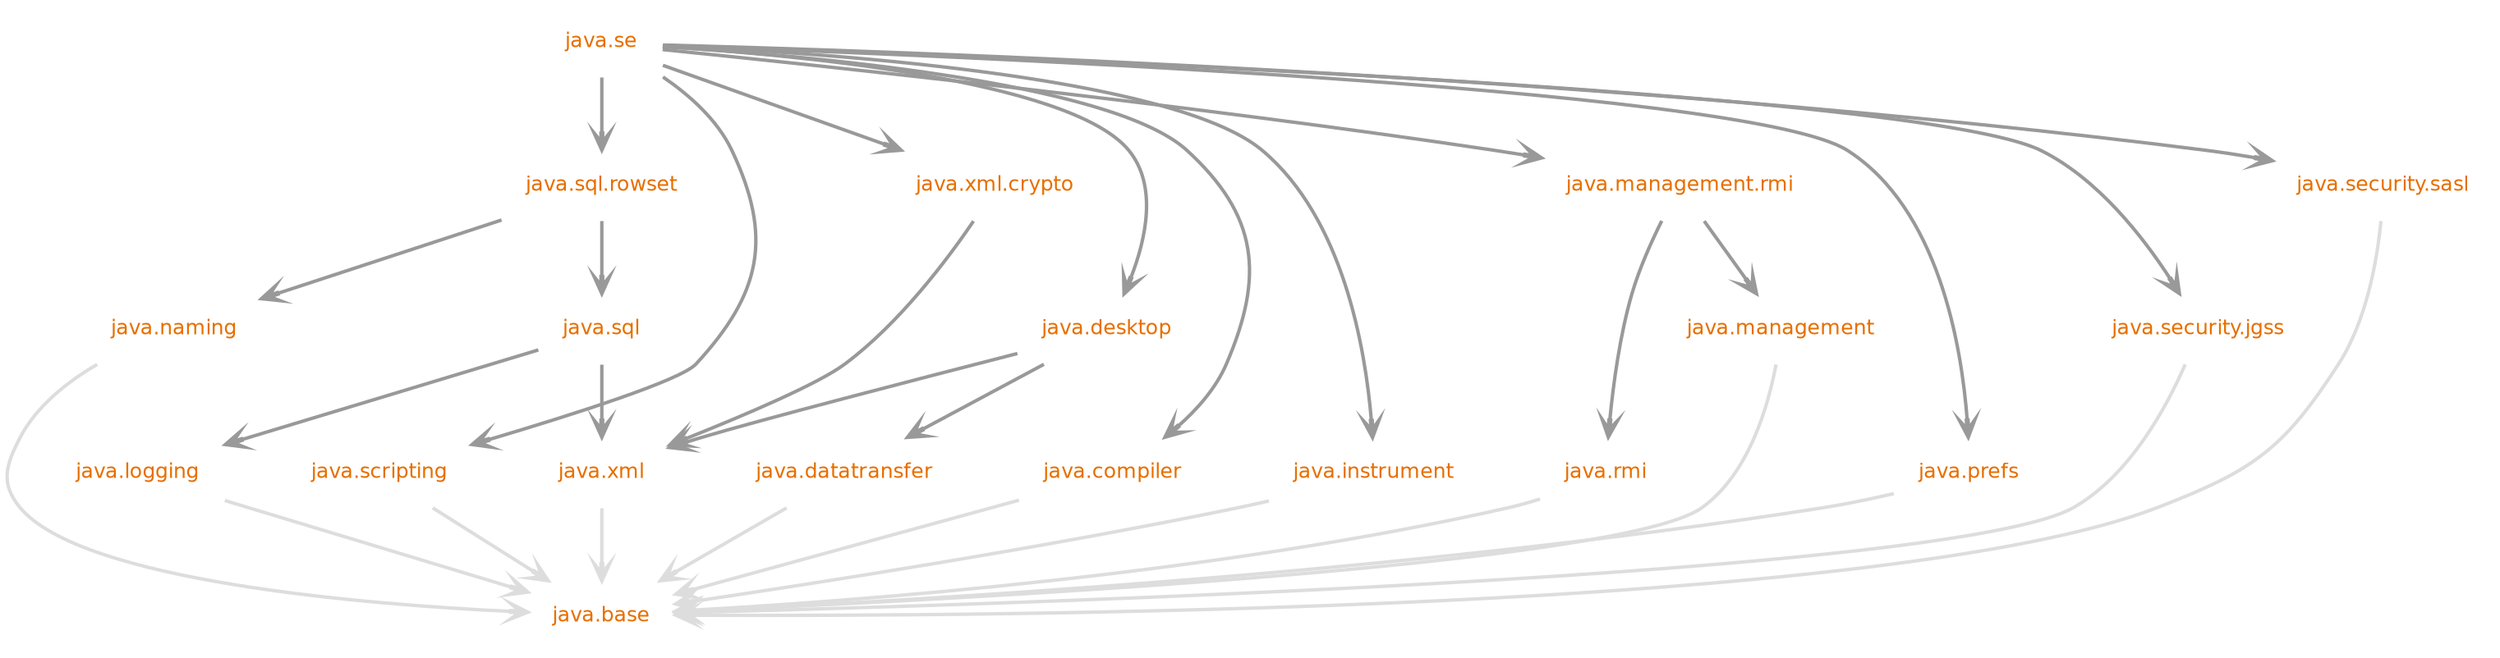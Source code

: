 digraph "java.se" {
  nodesep=.5;
  ranksep=0.600000;
  pencolor=transparent;
  node [shape=plaintext, fontcolor="#000000", fontname="DejaVuSans", fontsize=12, margin=".2,.2"];
  edge [penwidth=2, color="#999999", arrowhead=open, arrowsize=1];
  {rank=same "java.logging","java.scripting","java.xml"}
  {rank=same "java.sql"}
  {rank=same "java.compiler","java.instrument"}
  {rank=same "java.desktop","java.management"}
  subgraph se {
  "java.base" [fontcolor="#e76f00", group=java];
  "java.compiler" [fontcolor="#e76f00", group=java];
  "java.datatransfer" [fontcolor="#e76f00", group=java];
  "java.desktop" [fontcolor="#e76f00", group=java];
  "java.instrument" [fontcolor="#e76f00", group=java];
  "java.logging" [fontcolor="#e76f00", group=java];
  "java.management" [fontcolor="#e76f00", group=java];
  "java.management.rmi" [fontcolor="#e76f00", group=java];
  "java.naming" [fontcolor="#e76f00", group=java];
  "java.prefs" [fontcolor="#e76f00", group=java];
  "java.rmi" [fontcolor="#e76f00", group=java];
  "java.scripting" [fontcolor="#e76f00", group=java];
  "java.se" [fontcolor="#e76f00", group=java];
  "java.security.jgss" [fontcolor="#e76f00", group=java];
  "java.security.sasl" [fontcolor="#e76f00", group=java];
  "java.sql" [fontcolor="#e76f00", group=java];
  "java.sql.rowset" [fontcolor="#e76f00", group=java];
  "java.xml" [fontcolor="#e76f00", group=java];
  "java.xml.crypto" [fontcolor="#e76f00", group=java];
  }
  subgraph jdk {
  }
  "java.compiler" -> "java.base" [color="#dddddd", weight=10];
  "java.datatransfer" -> "java.base" [color="#dddddd", weight=10];
  "java.desktop" -> "java.xml" [weight=10];
  "java.desktop" -> "java.datatransfer" [weight=10];
  "java.instrument" -> "java.base" [color="#dddddd", weight=10];
  "java.logging" -> "java.base" [color="#dddddd", weight=10];
  "java.management" -> "java.base" [color="#dddddd", weight=10];
  "java.management.rmi" -> "java.rmi" [weight=10];
  "java.management.rmi" -> "java.management" [weight=10];
  "java.naming" -> "java.base" [color="#dddddd", weight=10];
  "java.prefs" -> "java.base" [color="#dddddd", weight=10];
  "java.rmi" -> "java.base" [color="#dddddd", weight=10];
  "java.scripting" -> "java.base" [color="#dddddd", weight=10];
  "java.se" -> "java.security.jgss" [weight=10];
  "java.se" -> "java.desktop" [weight=10];
  "java.se" -> "java.compiler" [weight=10];
  "java.se" -> "java.scripting" [weight=10];
  "java.se" -> "java.xml.crypto" [weight=10];
  "java.se" -> "java.prefs" [weight=10];
  "java.se" -> "java.sql.rowset" [weight=10000];
  "java.se" -> "java.security.sasl" [weight=10];
  "java.se" -> "java.management.rmi" [weight=10];
  "java.se" -> "java.instrument" [weight=10];
  "java.security.jgss" -> "java.base" [color="#dddddd", weight=10];
  "java.security.sasl" -> "java.base" [color="#dddddd", weight=10];
  "java.sql" -> "java.logging" [weight=10];
  "java.sql" -> "java.xml" [weight=10000];
  "java.sql.rowset" -> "java.sql" [weight=10000];
  "java.sql.rowset" -> "java.naming" [weight=10];
  "java.xml" -> "java.base" [color="#dddddd", weight=10000];
  "java.xml.crypto" -> "java.xml" [weight=10];
}
